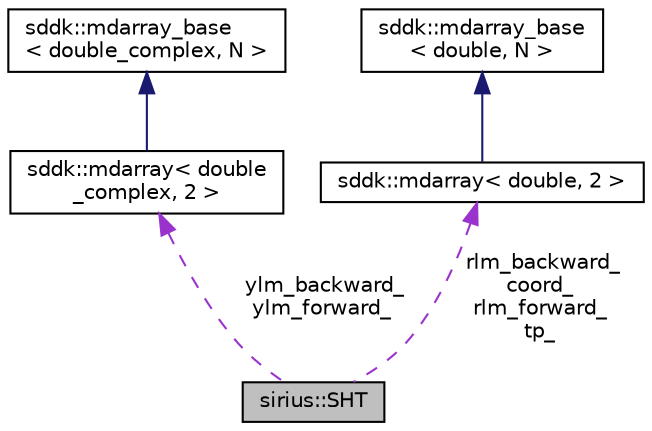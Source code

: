 digraph "sirius::SHT"
{
 // INTERACTIVE_SVG=YES
  edge [fontname="Helvetica",fontsize="10",labelfontname="Helvetica",labelfontsize="10"];
  node [fontname="Helvetica",fontsize="10",shape=record];
  Node1 [label="sirius::SHT",height=0.2,width=0.4,color="black", fillcolor="grey75", style="filled", fontcolor="black"];
  Node2 -> Node1 [dir="back",color="darkorchid3",fontsize="10",style="dashed",label=" ylm_backward_\nylm_forward_" ];
  Node2 [label="sddk::mdarray\< double\l_complex, 2 \>",height=0.2,width=0.4,color="black", fillcolor="white", style="filled",URL="$classsddk_1_1mdarray.html"];
  Node3 -> Node2 [dir="back",color="midnightblue",fontsize="10",style="solid"];
  Node3 [label="sddk::mdarray_base\l\< double_complex, N \>",height=0.2,width=0.4,color="black", fillcolor="white", style="filled",URL="$classsddk_1_1mdarray__base.html"];
  Node4 -> Node1 [dir="back",color="darkorchid3",fontsize="10",style="dashed",label=" rlm_backward_\ncoord_\nrlm_forward_\ntp_" ];
  Node4 [label="sddk::mdarray\< double, 2 \>",height=0.2,width=0.4,color="black", fillcolor="white", style="filled",URL="$classsddk_1_1mdarray.html"];
  Node5 -> Node4 [dir="back",color="midnightblue",fontsize="10",style="solid"];
  Node5 [label="sddk::mdarray_base\l\< double, N \>",height=0.2,width=0.4,color="black", fillcolor="white", style="filled",URL="$classsddk_1_1mdarray__base.html"];
}
